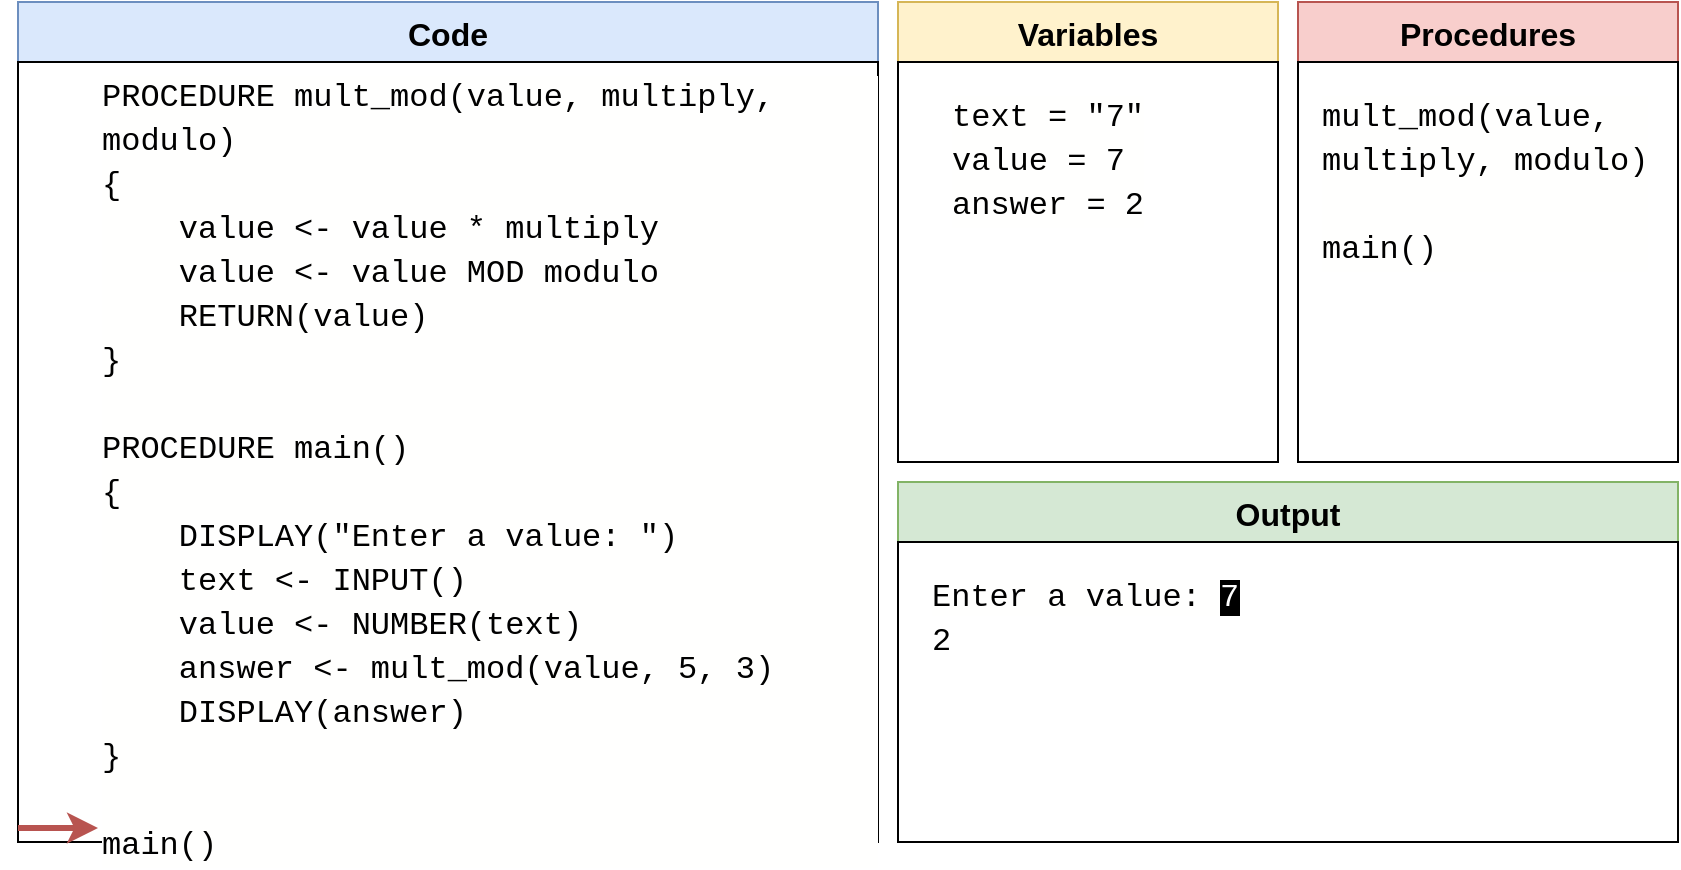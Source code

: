 <mxfile version="16.4.0" type="device"><diagram id="a4pWtZ9yry9xVOBQld5_" name="Page-1"><mxGraphModel dx="1102" dy="865" grid="1" gridSize="10" guides="1" tooltips="1" connect="1" arrows="1" fold="1" page="1" pageScale="1" pageWidth="850" pageHeight="1100" math="0" shadow="0"><root><mxCell id="0"/><mxCell id="1" parent="0"/><mxCell id="s7XQJ1kpverrdMYSqTAO-2" value="Code" style="swimlane;fillColor=#dae8fc;strokeColor=#6c8ebf;fontSize=16;align=center;startSize=30;" parent="1" vertex="1"><mxGeometry x="10" y="10" width="430" height="420" as="geometry"><mxRectangle x="50" y="100" width="70" height="23" as="alternateBounds"/></mxGeometry></mxCell><mxCell id="s7XQJ1kpverrdMYSqTAO-4" value="" style="rounded=0;whiteSpace=wrap;html=1;fontFamily=Courier New;fontSize=16;align=left;" parent="s7XQJ1kpverrdMYSqTAO-2" vertex="1"><mxGeometry y="30" width="430" height="390" as="geometry"/></mxCell><mxCell id="s7XQJ1kpverrdMYSqTAO-3" value="&lt;div style=&quot;background-color: rgb(255 , 255 , 254) ; font-family: &amp;#34;source code pro&amp;#34; , &amp;#34;monaco&amp;#34; , &amp;#34;menlo&amp;#34; , &amp;#34;consolas&amp;#34; , &amp;#34;courier new&amp;#34; , monospace , &amp;#34;consolas&amp;#34; , &amp;#34;courier new&amp;#34; , monospace ; font-weight: normal ; line-height: 22px&quot;&gt;&lt;div style=&quot;font-family: &amp;#34;source code pro&amp;#34; , &amp;#34;monaco&amp;#34; , &amp;#34;menlo&amp;#34; , &amp;#34;consolas&amp;#34; , &amp;#34;courier new&amp;#34; , monospace , &amp;#34;consolas&amp;#34; , &amp;#34;courier new&amp;#34; , monospace ; line-height: 22px&quot;&gt;&lt;div style=&quot;font-family: &amp;#34;source code pro&amp;#34; , &amp;#34;monaco&amp;#34; , &amp;#34;menlo&amp;#34; , &amp;#34;consolas&amp;#34; , &amp;#34;courier new&amp;#34; , monospace , &amp;#34;consolas&amp;#34; , &amp;#34;courier new&amp;#34; , monospace ; line-height: 22px&quot;&gt;&lt;div style=&quot;font-family: &amp;#34;source code pro&amp;#34; , &amp;#34;monaco&amp;#34; , &amp;#34;menlo&amp;#34; , &amp;#34;consolas&amp;#34; , &amp;#34;courier new&amp;#34; , monospace , &amp;#34;consolas&amp;#34; , &amp;#34;courier new&amp;#34; , monospace ; line-height: 22px&quot;&gt;&lt;div style=&quot;font-size: 15px&quot;&gt;&lt;div style=&quot;font-family: &amp;#34;source code pro&amp;#34; , &amp;#34;monaco&amp;#34; , &amp;#34;menlo&amp;#34; , &amp;#34;consolas&amp;#34; , &amp;#34;courier new&amp;#34; , monospace , &amp;#34;consolas&amp;#34; , &amp;#34;courier new&amp;#34; , monospace ; line-height: 22px&quot;&gt;&lt;div style=&quot;font-family: &amp;#34;source code pro&amp;#34; , &amp;#34;monaco&amp;#34; , &amp;#34;menlo&amp;#34; , &amp;#34;consolas&amp;#34; , &amp;#34;courier new&amp;#34; , monospace , &amp;#34;consolas&amp;#34; , &amp;#34;courier new&amp;#34; , monospace ; font-size: 16px ; line-height: 22px&quot;&gt;&lt;div&gt;PROCEDURE mult_mod(value, multiply, modulo)&lt;/div&gt;&lt;div&gt;{&lt;/div&gt;&lt;div&gt;&amp;nbsp; &amp;nbsp; value &amp;lt;- value * multiply&lt;/div&gt;&lt;div&gt;&amp;nbsp; &amp;nbsp; value &amp;lt;- value MOD modulo&lt;/div&gt;&lt;div&gt;&amp;nbsp; &amp;nbsp; RETURN(value)&lt;/div&gt;&lt;div&gt;}&lt;/div&gt;&lt;br&gt;&lt;div&gt;PROCEDURE main()&lt;/div&gt;&lt;div&gt;{&lt;/div&gt;&lt;div&gt;&amp;nbsp; &amp;nbsp; DISPLAY(&quot;Enter a value: &quot;)&lt;/div&gt;&lt;div&gt;&amp;nbsp; &amp;nbsp; text &amp;lt;- INPUT()&lt;/div&gt;&lt;div&gt;&amp;nbsp; &amp;nbsp; value &amp;lt;- NUMBER(text)&lt;/div&gt;&lt;div&gt;&amp;nbsp; &amp;nbsp; answer &amp;lt;- mult_mod(value, 5, 3)&lt;/div&gt;&lt;div&gt;&amp;nbsp; &amp;nbsp; DISPLAY(answer)&lt;/div&gt;&lt;div&gt;}&lt;/div&gt;&lt;br&gt;&lt;div&gt;main()&lt;/div&gt;&lt;/div&gt;&lt;/div&gt;&lt;/div&gt;&lt;/div&gt;&lt;/div&gt;&lt;/div&gt;&lt;/div&gt;" style="text;html=1;strokeColor=none;fillColor=none;align=left;verticalAlign=top;whiteSpace=wrap;rounded=0;fontFamily=Courier New;fontSize=16;fontStyle=1" parent="s7XQJ1kpverrdMYSqTAO-2" vertex="1"><mxGeometry x="40" y="30" width="390" height="350" as="geometry"/></mxCell><mxCell id="s7XQJ1kpverrdMYSqTAO-18" value="" style="endArrow=classic;html=1;rounded=0;fontFamily=Courier New;fontSize=16;strokeWidth=3;fillColor=#f8cecc;strokeColor=#b85450;" parent="s7XQJ1kpverrdMYSqTAO-2" edge="1"><mxGeometry width="50" height="50" relative="1" as="geometry"><mxPoint y="413" as="sourcePoint"/><mxPoint x="40" y="413" as="targetPoint"/></mxGeometry></mxCell><mxCell id="s7XQJ1kpverrdMYSqTAO-5" value="Variables" style="swimlane;fillColor=#fff2cc;strokeColor=#d6b656;fontSize=16;align=center;startSize=30;" parent="1" vertex="1"><mxGeometry x="450" y="10" width="190" height="230" as="geometry"><mxRectangle x="50" y="100" width="70" height="23" as="alternateBounds"/></mxGeometry></mxCell><mxCell id="s7XQJ1kpverrdMYSqTAO-6" value="" style="rounded=0;whiteSpace=wrap;html=1;fontFamily=Courier New;fontSize=16;align=left;" parent="s7XQJ1kpverrdMYSqTAO-5" vertex="1"><mxGeometry y="30" width="190" height="200" as="geometry"/></mxCell><mxCell id="s7XQJ1kpverrdMYSqTAO-11" value="&lt;div style=&quot;background-color: rgb(255 , 255 , 254) ; font-family: &amp;#34;source code pro&amp;#34; , &amp;#34;monaco&amp;#34; , &amp;#34;menlo&amp;#34; , &amp;#34;consolas&amp;#34; , &amp;#34;courier new&amp;#34; , monospace , &amp;#34;consolas&amp;#34; , &amp;#34;courier new&amp;#34; , monospace ; font-weight: normal ; line-height: 22px&quot;&gt;text = &quot;7&quot;&lt;/div&gt;&lt;div style=&quot;background-color: rgb(255 , 255 , 254) ; font-family: &amp;#34;source code pro&amp;#34; , &amp;#34;monaco&amp;#34; , &amp;#34;menlo&amp;#34; , &amp;#34;consolas&amp;#34; , &amp;#34;courier new&amp;#34; , monospace , &amp;#34;consolas&amp;#34; , &amp;#34;courier new&amp;#34; , monospace ; font-weight: normal ; line-height: 22px&quot;&gt;value = 7&lt;/div&gt;&lt;div style=&quot;background-color: rgb(255 , 255 , 254) ; font-family: &amp;#34;source code pro&amp;#34; , &amp;#34;monaco&amp;#34; , &amp;#34;menlo&amp;#34; , &amp;#34;consolas&amp;#34; , &amp;#34;courier new&amp;#34; , monospace , &amp;#34;consolas&amp;#34; , &amp;#34;courier new&amp;#34; , monospace ; font-weight: normal ; line-height: 22px&quot;&gt;answer = 2&lt;/div&gt;" style="text;html=1;strokeColor=none;fillColor=none;align=left;verticalAlign=top;whiteSpace=wrap;rounded=0;fontFamily=Courier New;fontSize=16;fontStyle=1" parent="s7XQJ1kpverrdMYSqTAO-5" vertex="1"><mxGeometry x="25" y="40" width="140" height="110" as="geometry"/></mxCell><mxCell id="s7XQJ1kpverrdMYSqTAO-8" value="Output" style="swimlane;fillColor=#d5e8d4;strokeColor=#82b366;fontSize=16;align=center;startSize=30;" parent="1" vertex="1"><mxGeometry x="450" y="250" width="390" height="180" as="geometry"><mxRectangle x="50" y="100" width="70" height="23" as="alternateBounds"/></mxGeometry></mxCell><mxCell id="s7XQJ1kpverrdMYSqTAO-9" value="" style="rounded=0;whiteSpace=wrap;html=1;fontFamily=Courier New;fontSize=16;align=left;" parent="s7XQJ1kpverrdMYSqTAO-8" vertex="1"><mxGeometry y="30" width="390" height="150" as="geometry"/></mxCell><mxCell id="s7XQJ1kpverrdMYSqTAO-13" value="&lt;div style=&quot;font-family: &amp;#34;source code pro&amp;#34; , &amp;#34;monaco&amp;#34; , &amp;#34;menlo&amp;#34; , &amp;#34;consolas&amp;#34; , &amp;#34;courier new&amp;#34; , monospace , &amp;#34;consolas&amp;#34; , &amp;#34;courier new&amp;#34; , monospace ; font-weight: normal ; line-height: 22px&quot;&gt;&lt;span style=&quot;background-color: rgb(255 , 255 , 254)&quot;&gt;Enter a value:&lt;/span&gt;&lt;span style=&quot;background-color: rgb(255 , 255 , 254)&quot;&gt;&amp;nbsp;&lt;/span&gt;&lt;font color=&quot;#ffffff&quot; style=&quot;background-color: rgb(0 , 0 , 0)&quot;&gt;7&lt;/font&gt;&lt;/div&gt;&lt;div style=&quot;font-family: &amp;#34;source code pro&amp;#34; , &amp;#34;monaco&amp;#34; , &amp;#34;menlo&amp;#34; , &amp;#34;consolas&amp;#34; , &amp;#34;courier new&amp;#34; , monospace , &amp;#34;consolas&amp;#34; , &amp;#34;courier new&amp;#34; , monospace ; font-weight: normal ; line-height: 22px&quot;&gt;&lt;font style=&quot;background-color: rgb(255 , 255 , 255)&quot;&gt;2&lt;/font&gt;&lt;/div&gt;" style="text;html=1;strokeColor=none;fillColor=none;align=left;verticalAlign=top;whiteSpace=wrap;rounded=0;fontFamily=Courier New;fontSize=16;fontStyle=1" parent="s7XQJ1kpverrdMYSqTAO-8" vertex="1"><mxGeometry x="15" y="40" width="365" height="130" as="geometry"/></mxCell><mxCell id="_Zbxa0cDt-20oTQ8i5Br-2" value="Procedures" style="swimlane;fillColor=#f8cecc;strokeColor=#b85450;fontSize=16;align=center;startSize=30;" parent="1" vertex="1"><mxGeometry x="650" y="10" width="190" height="230" as="geometry"><mxRectangle x="50" y="100" width="70" height="23" as="alternateBounds"/></mxGeometry></mxCell><mxCell id="_Zbxa0cDt-20oTQ8i5Br-3" value="" style="rounded=0;whiteSpace=wrap;html=1;fontFamily=Courier New;fontSize=16;align=left;" parent="_Zbxa0cDt-20oTQ8i5Br-2" vertex="1"><mxGeometry y="30" width="190" height="200" as="geometry"/></mxCell><mxCell id="_Zbxa0cDt-20oTQ8i5Br-4" value="&lt;div style=&quot;background-color: rgb(255 , 255 , 254) ; font-family: &amp;#34;source code pro&amp;#34; , &amp;#34;monaco&amp;#34; , &amp;#34;menlo&amp;#34; , &amp;#34;consolas&amp;#34; , &amp;#34;courier new&amp;#34; , monospace , &amp;#34;consolas&amp;#34; , &amp;#34;courier new&amp;#34; , monospace ; font-weight: normal ; line-height: 22px&quot;&gt;mult_mod(value,&lt;/div&gt;&lt;div style=&quot;background-color: rgb(255 , 255 , 254) ; font-family: &amp;#34;source code pro&amp;#34; , &amp;#34;monaco&amp;#34; , &amp;#34;menlo&amp;#34; , &amp;#34;consolas&amp;#34; , &amp;#34;courier new&amp;#34; , monospace , &amp;#34;consolas&amp;#34; , &amp;#34;courier new&amp;#34; , monospace ; font-weight: normal ; line-height: 22px&quot;&gt;multiply, modulo)&lt;/div&gt;&lt;div style=&quot;background-color: rgb(255 , 255 , 254) ; font-family: &amp;#34;source code pro&amp;#34; , &amp;#34;monaco&amp;#34; , &amp;#34;menlo&amp;#34; , &amp;#34;consolas&amp;#34; , &amp;#34;courier new&amp;#34; , monospace , &amp;#34;consolas&amp;#34; , &amp;#34;courier new&amp;#34; , monospace ; font-weight: normal ; line-height: 22px&quot;&gt;&lt;br&gt;&lt;/div&gt;&lt;div style=&quot;background-color: rgb(255 , 255 , 254) ; font-family: &amp;#34;source code pro&amp;#34; , &amp;#34;monaco&amp;#34; , &amp;#34;menlo&amp;#34; , &amp;#34;consolas&amp;#34; , &amp;#34;courier new&amp;#34; , monospace , &amp;#34;consolas&amp;#34; , &amp;#34;courier new&amp;#34; , monospace ; font-weight: normal ; line-height: 22px&quot;&gt;main()&lt;/div&gt;" style="text;html=1;strokeColor=none;fillColor=none;align=left;verticalAlign=top;whiteSpace=wrap;rounded=0;fontFamily=Courier New;fontSize=16;fontStyle=1" parent="_Zbxa0cDt-20oTQ8i5Br-2" vertex="1"><mxGeometry x="10" y="40" width="170" height="110" as="geometry"/></mxCell></root></mxGraphModel></diagram></mxfile>